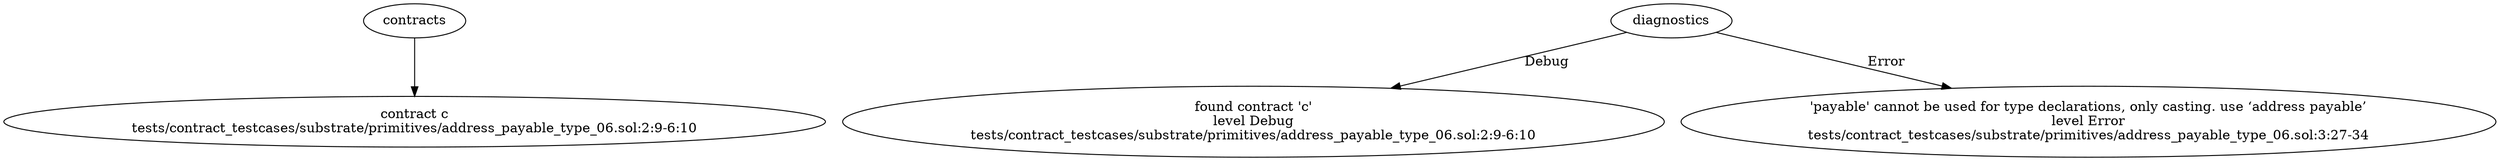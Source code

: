 strict digraph "tests/contract_testcases/substrate/primitives/address_payable_type_06.sol" {
	contract [label="contract c\ntests/contract_testcases/substrate/primitives/address_payable_type_06.sol:2:9-6:10"]
	diagnostic [label="found contract 'c'\nlevel Debug\ntests/contract_testcases/substrate/primitives/address_payable_type_06.sol:2:9-6:10"]
	diagnostic_5 [label="'payable' cannot be used for type declarations, only casting. use ‘address payable’\nlevel Error\ntests/contract_testcases/substrate/primitives/address_payable_type_06.sol:3:27-34"]
	contracts -> contract
	diagnostics -> diagnostic [label="Debug"]
	diagnostics -> diagnostic_5 [label="Error"]
}

